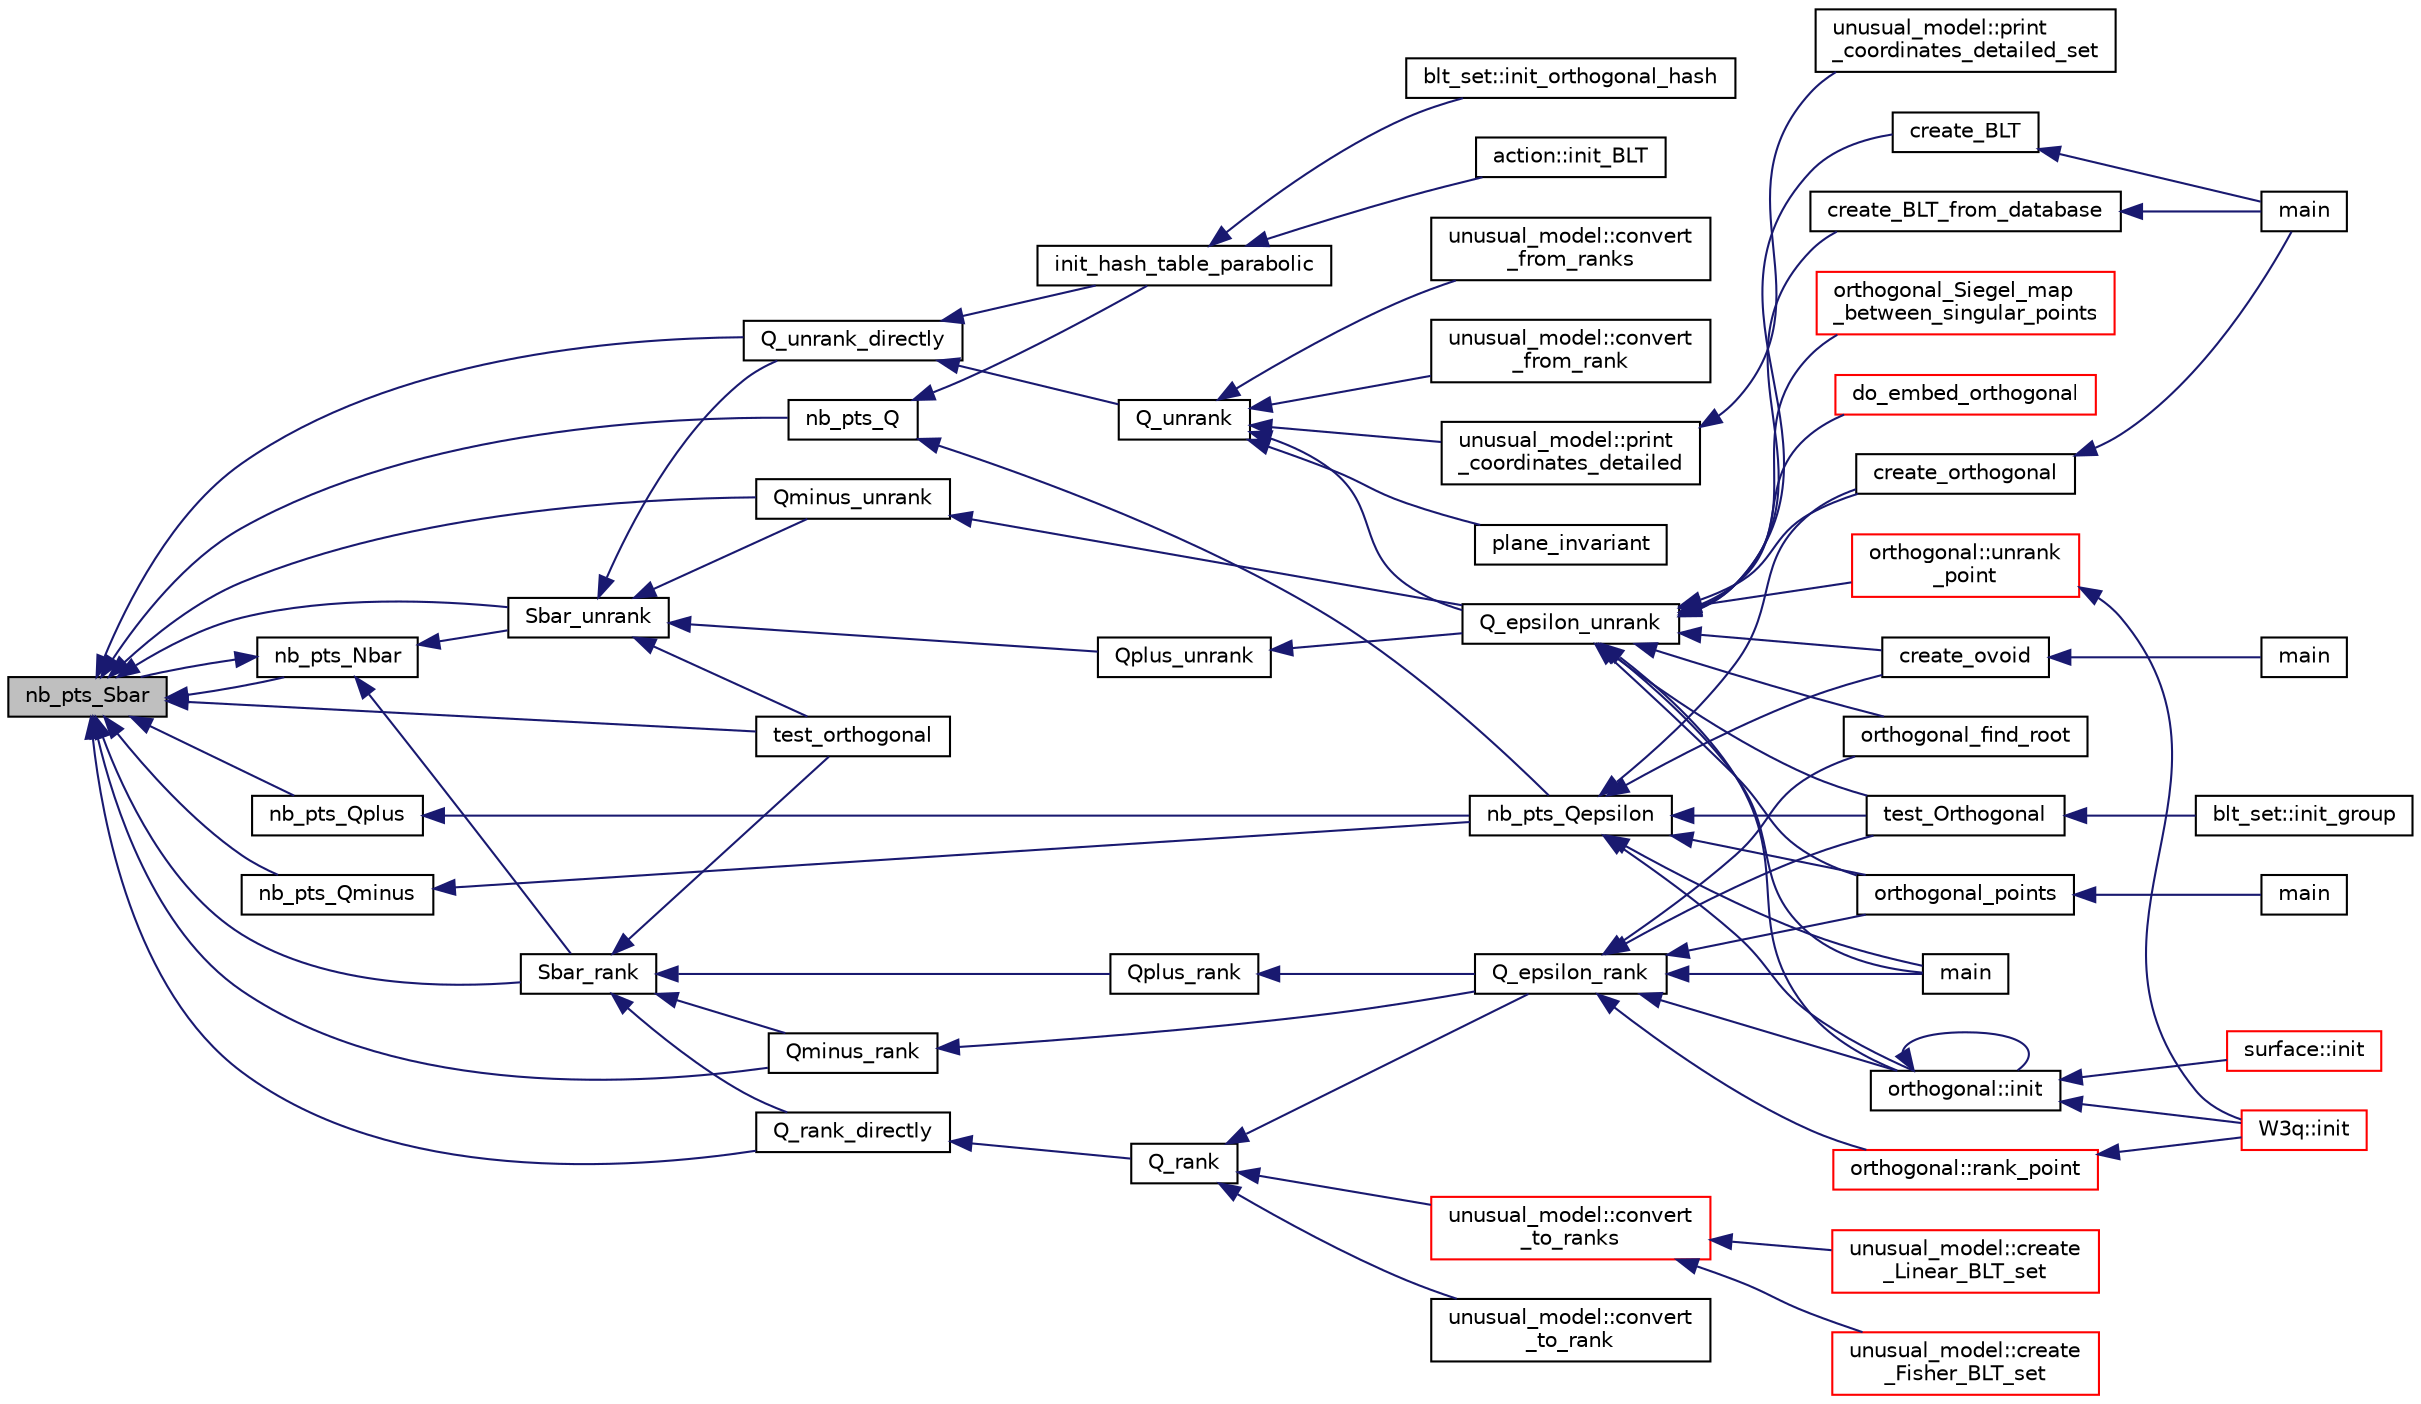 digraph "nb_pts_Sbar"
{
  edge [fontname="Helvetica",fontsize="10",labelfontname="Helvetica",labelfontsize="10"];
  node [fontname="Helvetica",fontsize="10",shape=record];
  rankdir="LR";
  Node5313 [label="nb_pts_Sbar",height=0.2,width=0.4,color="black", fillcolor="grey75", style="filled", fontcolor="black"];
  Node5313 -> Node5314 [dir="back",color="midnightblue",fontsize="10",style="solid",fontname="Helvetica"];
  Node5314 [label="nb_pts_Q",height=0.2,width=0.4,color="black", fillcolor="white", style="filled",URL="$db/da0/lib_2foundations_2geometry_2orthogonal__points_8_c.html#a625e7781bbd5d9989694bcf83e0ac558"];
  Node5314 -> Node5315 [dir="back",color="midnightblue",fontsize="10",style="solid",fontname="Helvetica"];
  Node5315 [label="nb_pts_Qepsilon",height=0.2,width=0.4,color="black", fillcolor="white", style="filled",URL="$db/da0/lib_2foundations_2geometry_2orthogonal__points_8_c.html#acbf91472684f545d7c79eecc893cc250"];
  Node5315 -> Node5316 [dir="back",color="midnightblue",fontsize="10",style="solid",fontname="Helvetica"];
  Node5316 [label="main",height=0.2,width=0.4,color="black", fillcolor="white", style="filled",URL="$d1/d15/apps_2combinatorics_2orthogonal_8_c.html#a3c04138a5bfe5d72780bb7e82a18e627"];
  Node5315 -> Node5317 [dir="back",color="midnightblue",fontsize="10",style="solid",fontname="Helvetica"];
  Node5317 [label="orthogonal::init",height=0.2,width=0.4,color="black", fillcolor="white", style="filled",URL="$d7/daa/classorthogonal.html#a8bd53ba30f34ac50889503f0f3ef6deb"];
  Node5317 -> Node5317 [dir="back",color="midnightblue",fontsize="10",style="solid",fontname="Helvetica"];
  Node5317 -> Node5318 [dir="back",color="midnightblue",fontsize="10",style="solid",fontname="Helvetica"];
  Node5318 [label="surface::init",height=0.2,width=0.4,color="red", fillcolor="white", style="filled",URL="$d5/d88/classsurface.html#a90570b0ca6ab02988159f2c40cb27308"];
  Node5317 -> Node5324 [dir="back",color="midnightblue",fontsize="10",style="solid",fontname="Helvetica"];
  Node5324 [label="W3q::init",height=0.2,width=0.4,color="red", fillcolor="white", style="filled",URL="$de/d2c/class_w3q.html#a215fe070895a4915537fcb1bfba4f777"];
  Node5315 -> Node5326 [dir="back",color="midnightblue",fontsize="10",style="solid",fontname="Helvetica"];
  Node5326 [label="create_ovoid",height=0.2,width=0.4,color="black", fillcolor="white", style="filled",URL="$d9/dbf/projective__space_2ovoid_8_c.html#a812088e2c64cb8a0834e9eacae4b92a6"];
  Node5326 -> Node5327 [dir="back",color="midnightblue",fontsize="10",style="solid",fontname="Helvetica"];
  Node5327 [label="main",height=0.2,width=0.4,color="black", fillcolor="white", style="filled",URL="$d9/dbf/projective__space_2ovoid_8_c.html#a3c04138a5bfe5d72780bb7e82a18e627"];
  Node5315 -> Node5328 [dir="back",color="midnightblue",fontsize="10",style="solid",fontname="Helvetica"];
  Node5328 [label="test_Orthogonal",height=0.2,width=0.4,color="black", fillcolor="white", style="filled",URL="$db/da0/lib_2foundations_2geometry_2orthogonal__points_8_c.html#a071f90f8a33649e2d4a8f5c9a401a4f4"];
  Node5328 -> Node5329 [dir="back",color="midnightblue",fontsize="10",style="solid",fontname="Helvetica"];
  Node5329 [label="blt_set::init_group",height=0.2,width=0.4,color="black", fillcolor="white", style="filled",URL="$d1/d3d/classblt__set.html#a9e5aede3bbac6f5e1dd31a8965bba200"];
  Node5315 -> Node5330 [dir="back",color="midnightblue",fontsize="10",style="solid",fontname="Helvetica"];
  Node5330 [label="orthogonal_points",height=0.2,width=0.4,color="black", fillcolor="white", style="filled",URL="$d7/d83/points_8_c.html#a2a86a595e599aecd619f0046595252e4"];
  Node5330 -> Node5331 [dir="back",color="midnightblue",fontsize="10",style="solid",fontname="Helvetica"];
  Node5331 [label="main",height=0.2,width=0.4,color="black", fillcolor="white", style="filled",URL="$d7/d83/points_8_c.html#a3c04138a5bfe5d72780bb7e82a18e627"];
  Node5315 -> Node5332 [dir="back",color="midnightblue",fontsize="10",style="solid",fontname="Helvetica"];
  Node5332 [label="create_orthogonal",height=0.2,width=0.4,color="black", fillcolor="white", style="filled",URL="$d4/d67/geometry_8h.html#af56e0787251ddb889edb236e423aff02"];
  Node5332 -> Node5333 [dir="back",color="midnightblue",fontsize="10",style="solid",fontname="Helvetica"];
  Node5333 [label="main",height=0.2,width=0.4,color="black", fillcolor="white", style="filled",URL="$d4/d6e/make__something_8_c.html#a217dbf8b442f20279ea00b898af96f52"];
  Node5314 -> Node5334 [dir="back",color="midnightblue",fontsize="10",style="solid",fontname="Helvetica"];
  Node5334 [label="init_hash_table_parabolic",height=0.2,width=0.4,color="black", fillcolor="white", style="filled",URL="$db/da0/lib_2foundations_2geometry_2orthogonal__points_8_c.html#ac0501667678e59124c88842414489011"];
  Node5334 -> Node5335 [dir="back",color="midnightblue",fontsize="10",style="solid",fontname="Helvetica"];
  Node5335 [label="blt_set::init_orthogonal_hash",height=0.2,width=0.4,color="black", fillcolor="white", style="filled",URL="$d1/d3d/classblt__set.html#ad8a73370e16f2adf30172c3159ca8a74"];
  Node5334 -> Node5336 [dir="back",color="midnightblue",fontsize="10",style="solid",fontname="Helvetica"];
  Node5336 [label="action::init_BLT",height=0.2,width=0.4,color="black", fillcolor="white", style="filled",URL="$d2/d86/classaction.html#a0d33ca0ebe7467b984c3058520e02a0c"];
  Node5313 -> Node5337 [dir="back",color="midnightblue",fontsize="10",style="solid",fontname="Helvetica"];
  Node5337 [label="nb_pts_Qplus",height=0.2,width=0.4,color="black", fillcolor="white", style="filled",URL="$db/da0/lib_2foundations_2geometry_2orthogonal__points_8_c.html#a4c95a5cbf04d2ff4889759cc15ae1464"];
  Node5337 -> Node5315 [dir="back",color="midnightblue",fontsize="10",style="solid",fontname="Helvetica"];
  Node5313 -> Node5338 [dir="back",color="midnightblue",fontsize="10",style="solid",fontname="Helvetica"];
  Node5338 [label="nb_pts_Qminus",height=0.2,width=0.4,color="black", fillcolor="white", style="filled",URL="$db/da0/lib_2foundations_2geometry_2orthogonal__points_8_c.html#afb08f069d48d59325fdeeb235003ac75"];
  Node5338 -> Node5315 [dir="back",color="midnightblue",fontsize="10",style="solid",fontname="Helvetica"];
  Node5313 -> Node5339 [dir="back",color="midnightblue",fontsize="10",style="solid",fontname="Helvetica"];
  Node5339 [label="Q_unrank_directly",height=0.2,width=0.4,color="black", fillcolor="white", style="filled",URL="$db/da0/lib_2foundations_2geometry_2orthogonal__points_8_c.html#a105e7e72249e78fcf0785c69099d90ce"];
  Node5339 -> Node5334 [dir="back",color="midnightblue",fontsize="10",style="solid",fontname="Helvetica"];
  Node5339 -> Node5340 [dir="back",color="midnightblue",fontsize="10",style="solid",fontname="Helvetica"];
  Node5340 [label="Q_unrank",height=0.2,width=0.4,color="black", fillcolor="white", style="filled",URL="$db/da0/lib_2foundations_2geometry_2orthogonal__points_8_c.html#a6d02923d5b54ef796934e753e6f5b65b"];
  Node5340 -> Node5341 [dir="back",color="midnightblue",fontsize="10",style="solid",fontname="Helvetica"];
  Node5341 [label="Q_epsilon_unrank",height=0.2,width=0.4,color="black", fillcolor="white", style="filled",URL="$db/da0/lib_2foundations_2geometry_2orthogonal__points_8_c.html#af162c4d30d4a6528299e37551c353e7b"];
  Node5341 -> Node5316 [dir="back",color="midnightblue",fontsize="10",style="solid",fontname="Helvetica"];
  Node5341 -> Node5342 [dir="back",color="midnightblue",fontsize="10",style="solid",fontname="Helvetica"];
  Node5342 [label="orthogonal::unrank\l_point",height=0.2,width=0.4,color="red", fillcolor="white", style="filled",URL="$d7/daa/classorthogonal.html#ab655117100f7c66c19817b84ac5ac0a0"];
  Node5342 -> Node5324 [dir="back",color="midnightblue",fontsize="10",style="solid",fontname="Helvetica"];
  Node5341 -> Node5317 [dir="back",color="midnightblue",fontsize="10",style="solid",fontname="Helvetica"];
  Node5341 -> Node5326 [dir="back",color="midnightblue",fontsize="10",style="solid",fontname="Helvetica"];
  Node5341 -> Node5328 [dir="back",color="midnightblue",fontsize="10",style="solid",fontname="Helvetica"];
  Node5341 -> Node5770 [dir="back",color="midnightblue",fontsize="10",style="solid",fontname="Helvetica"];
  Node5770 [label="orthogonal_Siegel_map\l_between_singular_points",height=0.2,width=0.4,color="red", fillcolor="white", style="filled",URL="$db/da0/lib_2foundations_2geometry_2orthogonal__points_8_c.html#a2c6c42534b7915aacd84bb9725488fa9"];
  Node5341 -> Node5772 [dir="back",color="midnightblue",fontsize="10",style="solid",fontname="Helvetica"];
  Node5772 [label="orthogonal_find_root",height=0.2,width=0.4,color="black", fillcolor="white", style="filled",URL="$db/da0/lib_2foundations_2geometry_2orthogonal__points_8_c.html#a6c7b16f839dc3e1ee95f61a37139c8a0"];
  Node5341 -> Node5330 [dir="back",color="midnightblue",fontsize="10",style="solid",fontname="Helvetica"];
  Node5341 -> Node5773 [dir="back",color="midnightblue",fontsize="10",style="solid",fontname="Helvetica"];
  Node5773 [label="create_BLT_from_database",height=0.2,width=0.4,color="black", fillcolor="white", style="filled",URL="$d4/d67/geometry_8h.html#a15bdf4e24e26757ef7b2e16f06afd1e6"];
  Node5773 -> Node5333 [dir="back",color="midnightblue",fontsize="10",style="solid",fontname="Helvetica"];
  Node5341 -> Node5774 [dir="back",color="midnightblue",fontsize="10",style="solid",fontname="Helvetica"];
  Node5774 [label="create_BLT",height=0.2,width=0.4,color="black", fillcolor="white", style="filled",URL="$d4/d67/geometry_8h.html#a5a6f4081a90668e2e95f8e4886d241d9"];
  Node5774 -> Node5333 [dir="back",color="midnightblue",fontsize="10",style="solid",fontname="Helvetica"];
  Node5341 -> Node5332 [dir="back",color="midnightblue",fontsize="10",style="solid",fontname="Helvetica"];
  Node5341 -> Node5775 [dir="back",color="midnightblue",fontsize="10",style="solid",fontname="Helvetica"];
  Node5775 [label="do_embed_orthogonal",height=0.2,width=0.4,color="red", fillcolor="white", style="filled",URL="$d4/d67/geometry_8h.html#a7b472fe7f4332da48b2e47e2370cf338"];
  Node5340 -> Node5777 [dir="back",color="midnightblue",fontsize="10",style="solid",fontname="Helvetica"];
  Node5777 [label="plane_invariant",height=0.2,width=0.4,color="black", fillcolor="white", style="filled",URL="$d4/d67/geometry_8h.html#a8cf23c42f17766e6ae13094522b91f19"];
  Node5340 -> Node5778 [dir="back",color="midnightblue",fontsize="10",style="solid",fontname="Helvetica"];
  Node5778 [label="unusual_model::convert\l_from_ranks",height=0.2,width=0.4,color="black", fillcolor="white", style="filled",URL="$dc/d50/classunusual__model.html#affe6f50031dfc606a0dca7ff5e26cc14"];
  Node5340 -> Node5779 [dir="back",color="midnightblue",fontsize="10",style="solid",fontname="Helvetica"];
  Node5779 [label="unusual_model::convert\l_from_rank",height=0.2,width=0.4,color="black", fillcolor="white", style="filled",URL="$dc/d50/classunusual__model.html#a54cf56041ed1ebe0517a2a4005932249"];
  Node5340 -> Node5780 [dir="back",color="midnightblue",fontsize="10",style="solid",fontname="Helvetica"];
  Node5780 [label="unusual_model::print\l_coordinates_detailed",height=0.2,width=0.4,color="black", fillcolor="white", style="filled",URL="$dc/d50/classunusual__model.html#a0c4ba0e0f35a1220693020cf318e9f75"];
  Node5780 -> Node5781 [dir="back",color="midnightblue",fontsize="10",style="solid",fontname="Helvetica"];
  Node5781 [label="unusual_model::print\l_coordinates_detailed_set",height=0.2,width=0.4,color="black", fillcolor="white", style="filled",URL="$dc/d50/classunusual__model.html#a42a0d371727666bc006fc29d804c8d56"];
  Node5313 -> Node5782 [dir="back",color="midnightblue",fontsize="10",style="solid",fontname="Helvetica"];
  Node5782 [label="Q_rank_directly",height=0.2,width=0.4,color="black", fillcolor="white", style="filled",URL="$db/da0/lib_2foundations_2geometry_2orthogonal__points_8_c.html#a5f856abfc1a984dc77a7e21a239ab88e"];
  Node5782 -> Node5783 [dir="back",color="midnightblue",fontsize="10",style="solid",fontname="Helvetica"];
  Node5783 [label="Q_rank",height=0.2,width=0.4,color="black", fillcolor="white", style="filled",URL="$db/da0/lib_2foundations_2geometry_2orthogonal__points_8_c.html#ad2671f4db3224df1e22494b9d946375e"];
  Node5783 -> Node5784 [dir="back",color="midnightblue",fontsize="10",style="solid",fontname="Helvetica"];
  Node5784 [label="Q_epsilon_rank",height=0.2,width=0.4,color="black", fillcolor="white", style="filled",URL="$db/da0/lib_2foundations_2geometry_2orthogonal__points_8_c.html#a0949e1151174e2988aa697cb31942e97"];
  Node5784 -> Node5316 [dir="back",color="midnightblue",fontsize="10",style="solid",fontname="Helvetica"];
  Node5784 -> Node5785 [dir="back",color="midnightblue",fontsize="10",style="solid",fontname="Helvetica"];
  Node5785 [label="orthogonal::rank_point",height=0.2,width=0.4,color="red", fillcolor="white", style="filled",URL="$d7/daa/classorthogonal.html#adb4f1528590a804b3c011a68c9ebf655"];
  Node5785 -> Node5324 [dir="back",color="midnightblue",fontsize="10",style="solid",fontname="Helvetica"];
  Node5784 -> Node5317 [dir="back",color="midnightblue",fontsize="10",style="solid",fontname="Helvetica"];
  Node5784 -> Node5328 [dir="back",color="midnightblue",fontsize="10",style="solid",fontname="Helvetica"];
  Node5784 -> Node5772 [dir="back",color="midnightblue",fontsize="10",style="solid",fontname="Helvetica"];
  Node5784 -> Node5330 [dir="back",color="midnightblue",fontsize="10",style="solid",fontname="Helvetica"];
  Node5783 -> Node5791 [dir="back",color="midnightblue",fontsize="10",style="solid",fontname="Helvetica"];
  Node5791 [label="unusual_model::convert\l_to_ranks",height=0.2,width=0.4,color="red", fillcolor="white", style="filled",URL="$dc/d50/classunusual__model.html#ab5cdb8ec08ae842b6ae4831385e9934b"];
  Node5791 -> Node5792 [dir="back",color="midnightblue",fontsize="10",style="solid",fontname="Helvetica"];
  Node5792 [label="unusual_model::create\l_Fisher_BLT_set",height=0.2,width=0.4,color="red", fillcolor="white", style="filled",URL="$dc/d50/classunusual__model.html#ad8a52feef5e6da3cee43dd09c64c5eeb"];
  Node5791 -> Node5794 [dir="back",color="midnightblue",fontsize="10",style="solid",fontname="Helvetica"];
  Node5794 [label="unusual_model::create\l_Linear_BLT_set",height=0.2,width=0.4,color="red", fillcolor="white", style="filled",URL="$dc/d50/classunusual__model.html#ae1a8f13e4e870b50e7fa24671f709d3b"];
  Node5783 -> Node5798 [dir="back",color="midnightblue",fontsize="10",style="solid",fontname="Helvetica"];
  Node5798 [label="unusual_model::convert\l_to_rank",height=0.2,width=0.4,color="black", fillcolor="white", style="filled",URL="$dc/d50/classunusual__model.html#ac3c9a8673189d7f889ff019f1c2a9bf7"];
  Node5313 -> Node5799 [dir="back",color="midnightblue",fontsize="10",style="solid",fontname="Helvetica"];
  Node5799 [label="Qminus_unrank",height=0.2,width=0.4,color="black", fillcolor="white", style="filled",URL="$db/da0/lib_2foundations_2geometry_2orthogonal__points_8_c.html#ac2dd18f435ab479095b836a483c12c7d"];
  Node5799 -> Node5341 [dir="back",color="midnightblue",fontsize="10",style="solid",fontname="Helvetica"];
  Node5313 -> Node5800 [dir="back",color="midnightblue",fontsize="10",style="solid",fontname="Helvetica"];
  Node5800 [label="Qminus_rank",height=0.2,width=0.4,color="black", fillcolor="white", style="filled",URL="$db/da0/lib_2foundations_2geometry_2orthogonal__points_8_c.html#aec3e3dad3c2c12fa081edab0af2cb91a"];
  Node5800 -> Node5784 [dir="back",color="midnightblue",fontsize="10",style="solid",fontname="Helvetica"];
  Node5313 -> Node5801 [dir="back",color="midnightblue",fontsize="10",style="solid",fontname="Helvetica"];
  Node5801 [label="nb_pts_Nbar",height=0.2,width=0.4,color="black", fillcolor="white", style="filled",URL="$db/da0/lib_2foundations_2geometry_2orthogonal__points_8_c.html#a51b4684a176c6841fd3cd6c34c684c2c"];
  Node5801 -> Node5313 [dir="back",color="midnightblue",fontsize="10",style="solid",fontname="Helvetica"];
  Node5801 -> Node5802 [dir="back",color="midnightblue",fontsize="10",style="solid",fontname="Helvetica"];
  Node5802 [label="Sbar_unrank",height=0.2,width=0.4,color="black", fillcolor="white", style="filled",URL="$db/da0/lib_2foundations_2geometry_2orthogonal__points_8_c.html#a65d9b9ccfff12dd92f4f4e8360701c98"];
  Node5802 -> Node5339 [dir="back",color="midnightblue",fontsize="10",style="solid",fontname="Helvetica"];
  Node5802 -> Node5803 [dir="back",color="midnightblue",fontsize="10",style="solid",fontname="Helvetica"];
  Node5803 [label="Qplus_unrank",height=0.2,width=0.4,color="black", fillcolor="white", style="filled",URL="$db/da0/lib_2foundations_2geometry_2orthogonal__points_8_c.html#ad50512edd586919700e033744b4a03c8"];
  Node5803 -> Node5341 [dir="back",color="midnightblue",fontsize="10",style="solid",fontname="Helvetica"];
  Node5802 -> Node5799 [dir="back",color="midnightblue",fontsize="10",style="solid",fontname="Helvetica"];
  Node5802 -> Node5804 [dir="back",color="midnightblue",fontsize="10",style="solid",fontname="Helvetica"];
  Node5804 [label="test_orthogonal",height=0.2,width=0.4,color="black", fillcolor="white", style="filled",URL="$db/da0/lib_2foundations_2geometry_2orthogonal__points_8_c.html#ac991de424f12f1e96291c9df540caf16"];
  Node5801 -> Node5805 [dir="back",color="midnightblue",fontsize="10",style="solid",fontname="Helvetica"];
  Node5805 [label="Sbar_rank",height=0.2,width=0.4,color="black", fillcolor="white", style="filled",URL="$db/da0/lib_2foundations_2geometry_2orthogonal__points_8_c.html#a9f987613e1f3dd623ce4032443a5a4a3"];
  Node5805 -> Node5782 [dir="back",color="midnightblue",fontsize="10",style="solid",fontname="Helvetica"];
  Node5805 -> Node5806 [dir="back",color="midnightblue",fontsize="10",style="solid",fontname="Helvetica"];
  Node5806 [label="Qplus_rank",height=0.2,width=0.4,color="black", fillcolor="white", style="filled",URL="$db/da0/lib_2foundations_2geometry_2orthogonal__points_8_c.html#aaa1be357d007a845ce2866169d63afb7"];
  Node5806 -> Node5784 [dir="back",color="midnightblue",fontsize="10",style="solid",fontname="Helvetica"];
  Node5805 -> Node5800 [dir="back",color="midnightblue",fontsize="10",style="solid",fontname="Helvetica"];
  Node5805 -> Node5804 [dir="back",color="midnightblue",fontsize="10",style="solid",fontname="Helvetica"];
  Node5313 -> Node5802 [dir="back",color="midnightblue",fontsize="10",style="solid",fontname="Helvetica"];
  Node5313 -> Node5805 [dir="back",color="midnightblue",fontsize="10",style="solid",fontname="Helvetica"];
  Node5313 -> Node5804 [dir="back",color="midnightblue",fontsize="10",style="solid",fontname="Helvetica"];
}
